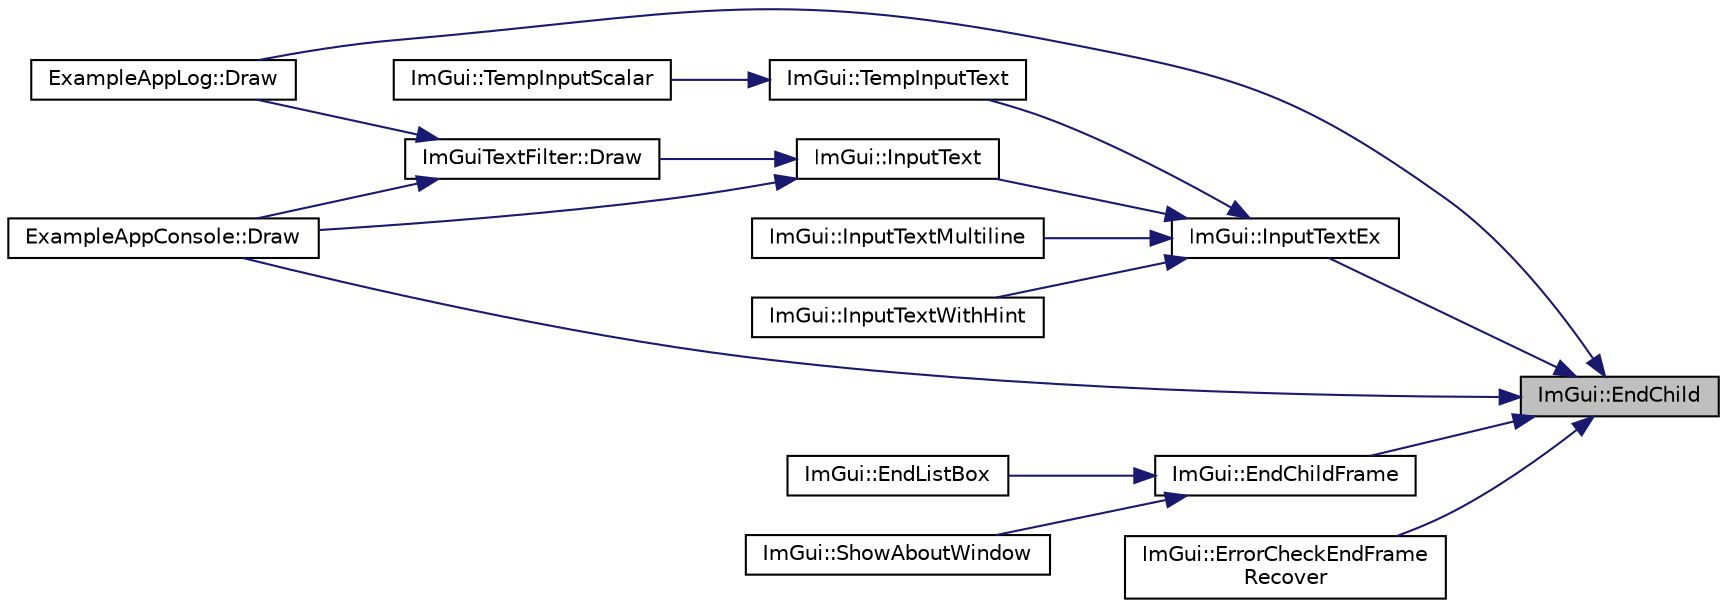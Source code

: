 digraph "ImGui::EndChild"
{
 // LATEX_PDF_SIZE
  edge [fontname="Helvetica",fontsize="10",labelfontname="Helvetica",labelfontsize="10"];
  node [fontname="Helvetica",fontsize="10",shape=record];
  rankdir="RL";
  Node1 [label="ImGui::EndChild",height=0.2,width=0.4,color="black", fillcolor="grey75", style="filled", fontcolor="black",tooltip=" "];
  Node1 -> Node2 [dir="back",color="midnightblue",fontsize="10",style="solid",fontname="Helvetica"];
  Node2 [label="ExampleAppConsole::Draw",height=0.2,width=0.4,color="black", fillcolor="white", style="filled",URL="$struct_example_app_console.html#a0518a09c7e8648dd52c7c06df19ac17a",tooltip=" "];
  Node1 -> Node3 [dir="back",color="midnightblue",fontsize="10",style="solid",fontname="Helvetica"];
  Node3 [label="ExampleAppLog::Draw",height=0.2,width=0.4,color="black", fillcolor="white", style="filled",URL="$struct_example_app_log.html#a5ad3a4bdb89171b84aeaff96948a1f77",tooltip=" "];
  Node1 -> Node4 [dir="back",color="midnightblue",fontsize="10",style="solid",fontname="Helvetica"];
  Node4 [label="ImGui::EndChildFrame",height=0.2,width=0.4,color="black", fillcolor="white", style="filled",URL="$namespace_im_gui.html#ac4bd9024554b5074805bc0ce3076c514",tooltip=" "];
  Node4 -> Node5 [dir="back",color="midnightblue",fontsize="10",style="solid",fontname="Helvetica"];
  Node5 [label="ImGui::EndListBox",height=0.2,width=0.4,color="black", fillcolor="white", style="filled",URL="$namespace_im_gui.html#a6a1b63d9b66bb934d995c279ac02daff",tooltip=" "];
  Node4 -> Node6 [dir="back",color="midnightblue",fontsize="10",style="solid",fontname="Helvetica"];
  Node6 [label="ImGui::ShowAboutWindow",height=0.2,width=0.4,color="black", fillcolor="white", style="filled",URL="$namespace_im_gui.html#ac297462e33309d0540fa459bccdc9304",tooltip=" "];
  Node1 -> Node7 [dir="back",color="midnightblue",fontsize="10",style="solid",fontname="Helvetica"];
  Node7 [label="ImGui::ErrorCheckEndFrame\lRecover",height=0.2,width=0.4,color="black", fillcolor="white", style="filled",URL="$namespace_im_gui.html#aaeda60ee2c0b5c2b3f397b237c9928f3",tooltip=" "];
  Node1 -> Node8 [dir="back",color="midnightblue",fontsize="10",style="solid",fontname="Helvetica"];
  Node8 [label="ImGui::InputTextEx",height=0.2,width=0.4,color="black", fillcolor="white", style="filled",URL="$namespace_im_gui.html#af89af17ecc11653f25fea1e50e195de6",tooltip=" "];
  Node8 -> Node9 [dir="back",color="midnightblue",fontsize="10",style="solid",fontname="Helvetica"];
  Node9 [label="ImGui::InputText",height=0.2,width=0.4,color="black", fillcolor="white", style="filled",URL="$namespace_im_gui.html#aa72b5760a3a206729723a587ac7c8519",tooltip=" "];
  Node9 -> Node10 [dir="back",color="midnightblue",fontsize="10",style="solid",fontname="Helvetica"];
  Node10 [label="ImGuiTextFilter::Draw",height=0.2,width=0.4,color="black", fillcolor="white", style="filled",URL="$struct_im_gui_text_filter.html#ab93ad5985019ff9d3781606551fc26cc",tooltip=" "];
  Node10 -> Node2 [dir="back",color="midnightblue",fontsize="10",style="solid",fontname="Helvetica"];
  Node10 -> Node3 [dir="back",color="midnightblue",fontsize="10",style="solid",fontname="Helvetica"];
  Node9 -> Node2 [dir="back",color="midnightblue",fontsize="10",style="solid",fontname="Helvetica"];
  Node8 -> Node11 [dir="back",color="midnightblue",fontsize="10",style="solid",fontname="Helvetica"];
  Node11 [label="ImGui::InputTextMultiline",height=0.2,width=0.4,color="black", fillcolor="white", style="filled",URL="$namespace_im_gui.html#a0470693929ed9930cbf5b737577c2414",tooltip=" "];
  Node8 -> Node12 [dir="back",color="midnightblue",fontsize="10",style="solid",fontname="Helvetica"];
  Node12 [label="ImGui::InputTextWithHint",height=0.2,width=0.4,color="black", fillcolor="white", style="filled",URL="$namespace_im_gui.html#aee5a5127f494966ad16e578714e8fac2",tooltip=" "];
  Node8 -> Node13 [dir="back",color="midnightblue",fontsize="10",style="solid",fontname="Helvetica"];
  Node13 [label="ImGui::TempInputText",height=0.2,width=0.4,color="black", fillcolor="white", style="filled",URL="$namespace_im_gui.html#ae85def71d2fcf5409035b583b315964e",tooltip=" "];
  Node13 -> Node14 [dir="back",color="midnightblue",fontsize="10",style="solid",fontname="Helvetica"];
  Node14 [label="ImGui::TempInputScalar",height=0.2,width=0.4,color="black", fillcolor="white", style="filled",URL="$namespace_im_gui.html#a392fed3e7db2a75abf217bf84c6abce9",tooltip=" "];
}
